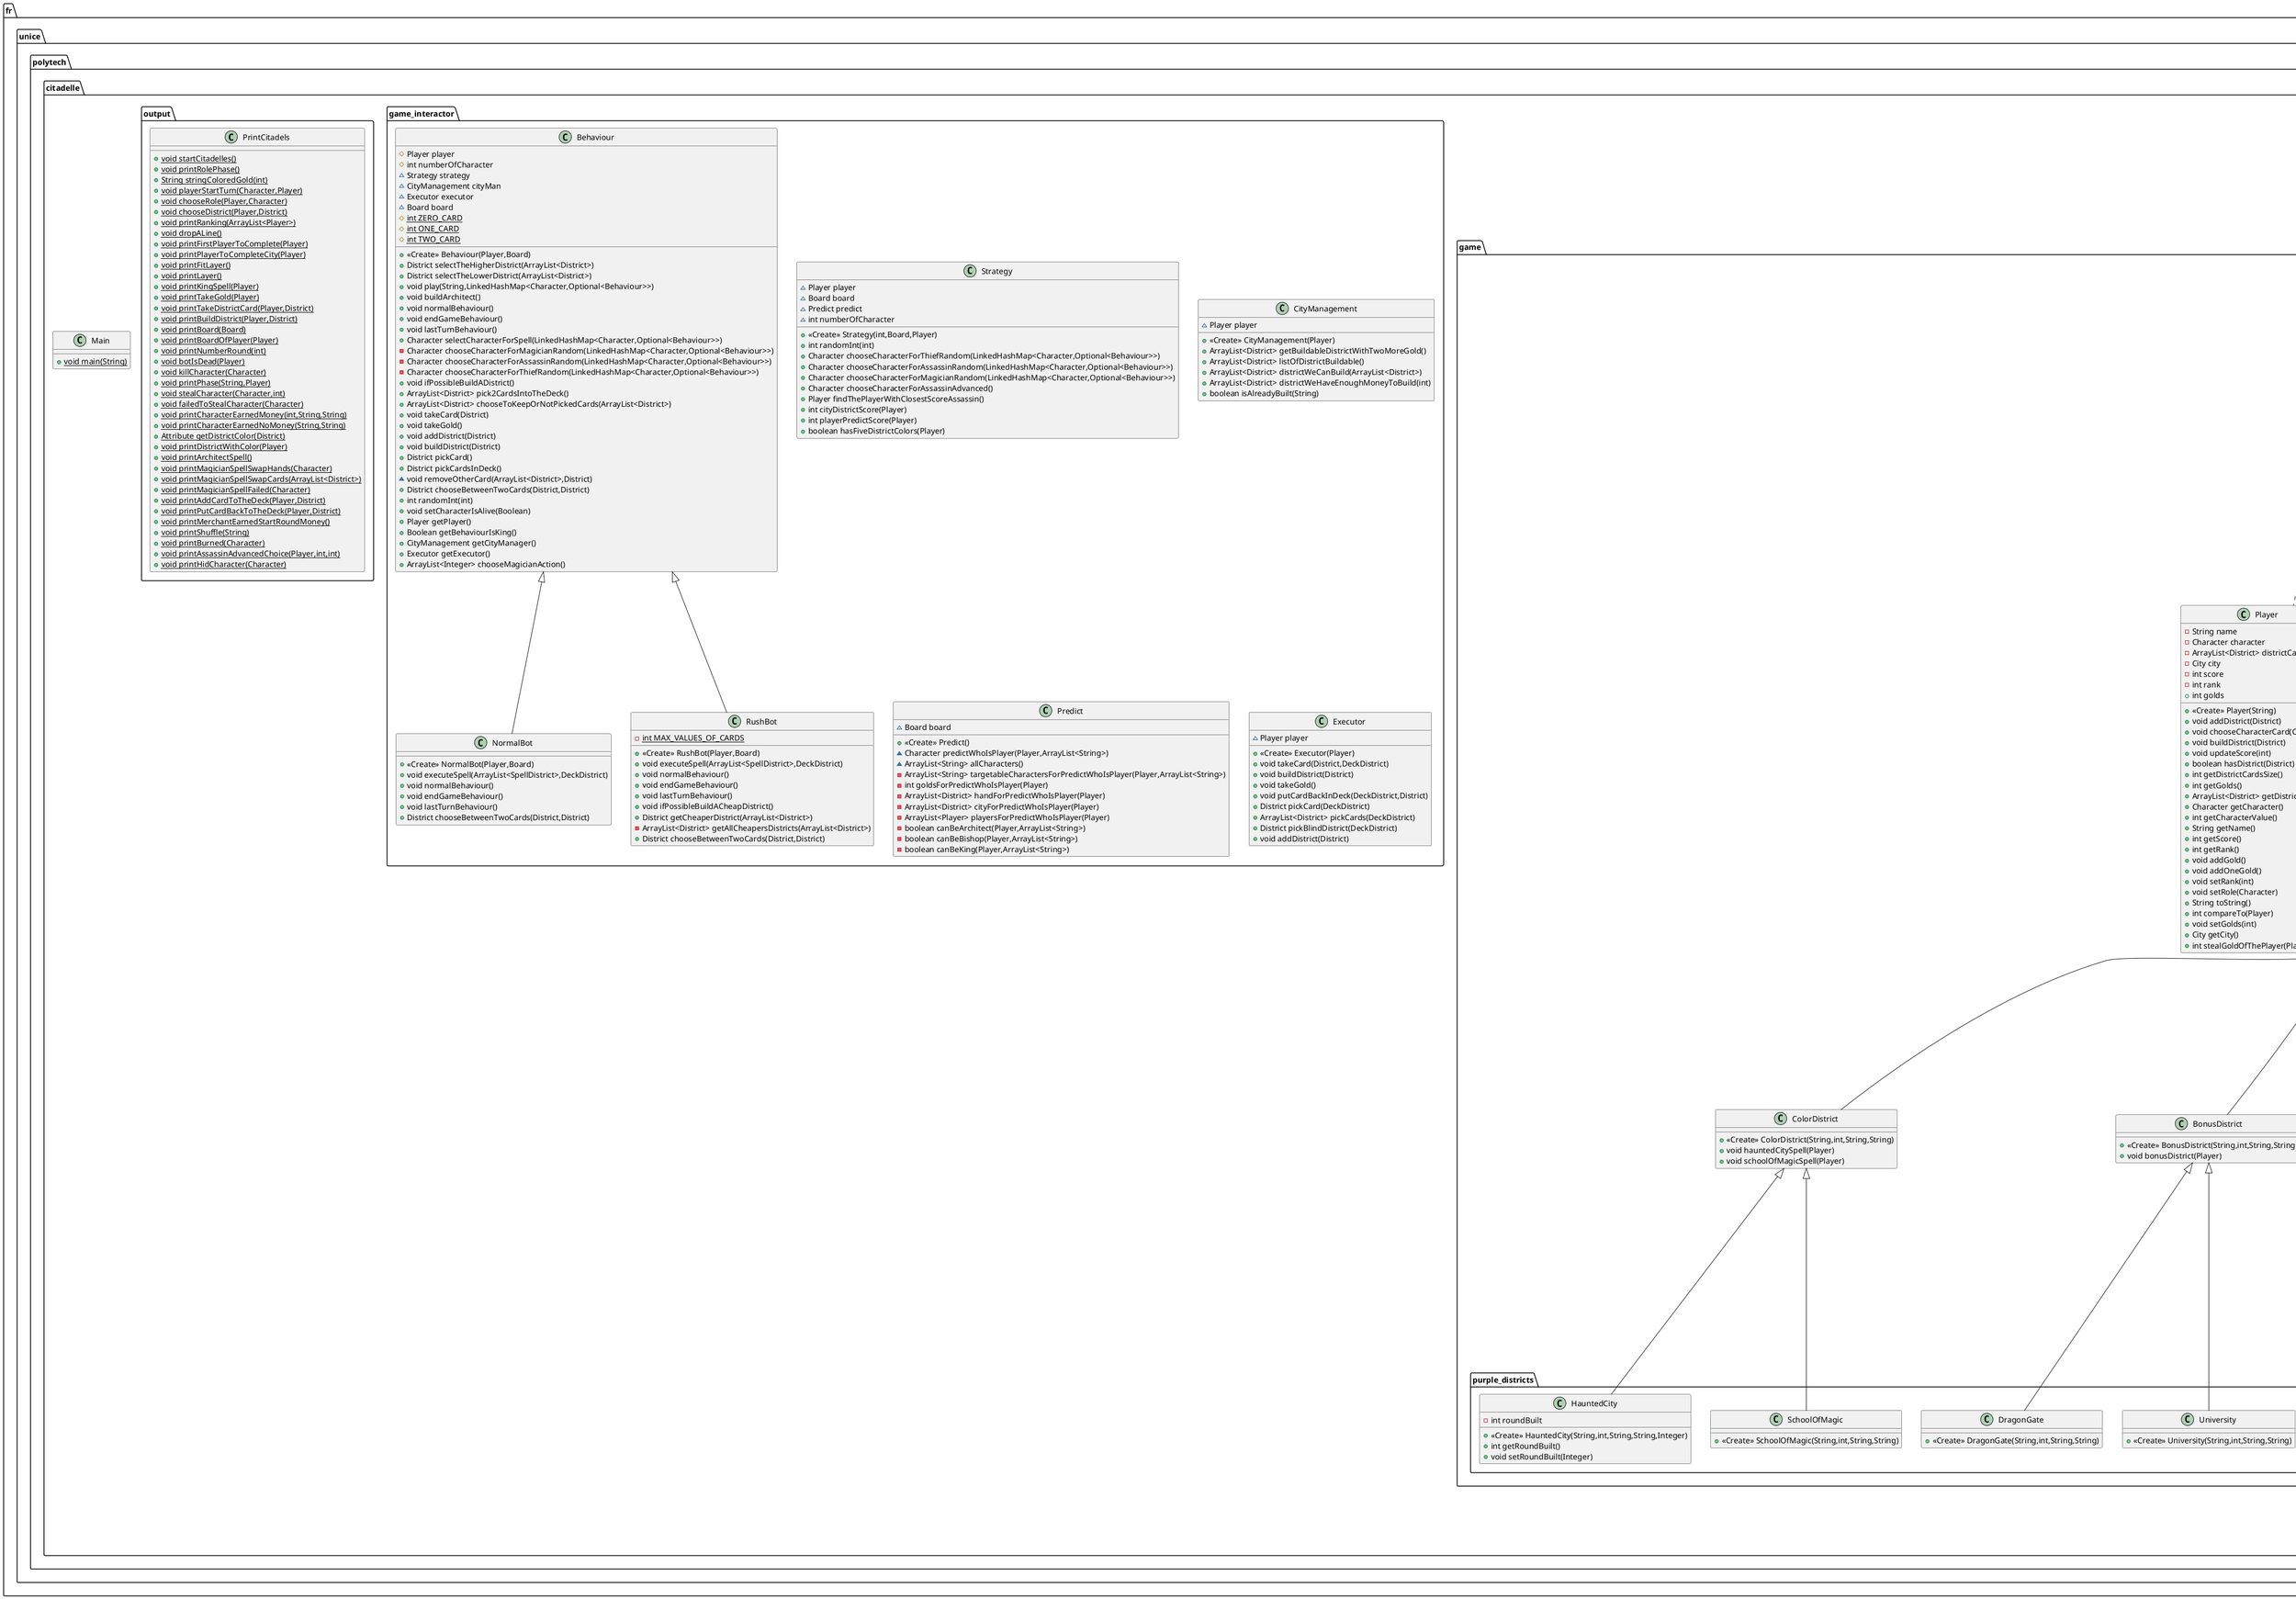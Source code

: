 @startuml
class fr.unice.polytech.citadelle.characters_class.Bishop {
+ <<Create>> Bishop()
+ void spellOfTurn(Behaviour,LinkedHashMap<Character,Optional<Behaviour>>)
}
class fr.unice.polytech.citadelle.game.Board {
- ArrayList<Player> listOfPlayer
- DeckDistrict deckDistrict
- DeckCharacter deckCharacter
- int roundNumber
- ArrayList<Character> listOfCharacter
+ <<Create>> Board(ArrayList<Player>,ArrayList<Character>,DeckDistrict,DeckCharacter)
+ <<Create>> Board()
+ ArrayList<Player> getListOfPlayer()
+ DeckDistrict getDeckDistrict()
+ DeckCharacter getDeckCharacter()
+ void setListOfPlayer(ArrayList<Player>)
+ void incrementRoundNumber()
+ int getRoundNumber()
+ ArrayList<Character> getListOfCharacter()
}
class fr.unice.polytech.citadelle.game_interactor.Strategy {
~ Player player
~ Board board
~ Predict predict
~ int numberOfCharacter
+ <<Create>> Strategy(int,Board,Player)
+ int randomInt(int)
+ Character chooseCharacterForThiefRandom(LinkedHashMap<Character,Optional<Behaviour>>)
+ Character chooseCharacterForAssassinRandom(LinkedHashMap<Character,Optional<Behaviour>>)
+ Character chooseCharacterForMagicianRandom(LinkedHashMap<Character,Optional<Behaviour>>)
+ Character chooseCharacterForAssassinAdvanced()
+ Player findThePlayerWithClosestScoreAssassin()
+ int cityDistrictScore(Player)
+ int playerPredictScore(Player)
+ boolean hasFiveDistrictColors(Player)
}
class fr.unice.polytech.citadelle.game_engine.Referee {
+ {static} int BONUS_FIRST
+ {static} int BONUS_END
- Board board
+ <<Create>> Referee(Board)
+ void updatePlayerWithCityScore(Player)
+ void addBonusForPlayers(ArrayList<Behaviour>)
+ int cityDistrictScore(Player)
+ boolean hasFiveDistrictColors(Player)
+ void getWinner()
- ArrayList<BonusDistrict> isThereBonusDistrictInCity(Player)
- void activateBonus(Player,ArrayList<BonusDistrict>)
+ ArrayList<HauntedCity> isThereHauntedCityJokerInCity(Player)
+ void activateHauntedCityJoker(Player,ArrayList<HauntedCity>)
+ boolean CityIsComplete(Player)
}
class fr.unice.polytech.citadelle.game_engine.RoundManager {
- ArrayList<Behaviour> listOfBehaviour
- ArrayList<Character> listOfAllCharacters
- LinkedHashMap<Character,Optional<Behaviour>> hashOfCharacters
- Board board
- Referee referee
- String currentPhase
+ <<Create>> RoundManager(ArrayList<Character>,ArrayList<Behaviour>,LinkedHashMap<Character,Optional<Behaviour>>,Board)
+ ArrayList<Behaviour> runRounds(PhaseManager)
+ ArrayList<City> getTheListOfCity(ArrayList<Player>)
+ void setupCharacters()
+ void chooseACharacterCard(Behaviour,DeckCharacter)
+ Character chooseCharacter(Behaviour,DeckCharacter)
+ int isThereAFamily(Behaviour)
+ ArrayList<Behaviour> askEachCharacterToPlay(PhaseManager)
+ void actionOfBehaviour(Behaviour)
+ void cityVerification(Behaviour,ArrayList<Behaviour>)
+ void updateLeaderboard(Behaviour,ArrayList<Behaviour>)
+ void updateListOfBehaviour()
+ int findKing(ArrayList<Behaviour>)
+ ArrayList<Behaviour> orderListOfPlayer(ArrayList<Behaviour>,int)
+ void reviveAll()
+ ArrayList<Player> getListOfPlayers()
+ ArrayList<Behaviour> getListOfBehaviour()
+ ArrayList<Character> getListOfAllCharacters()
+ LinkedHashMap<Character,Optional<Behaviour>> getHashOfCharacters()
+ Board getBoard()
}
class fr.unice.polytech.citadelle.game.ColorDistrict {
+ <<Create>> ColorDistrict(String,int,String,String)
+ void hauntedCitySpell(Player)
+ void schoolOfMagicSpell(Player)
}
class fr.unice.polytech.citadelle.game.Character {
~ String name
~ int value
~ boolean characterIsAlive
+ <<Create>> Character(String,int)
+ String getName()
+ int getValue()
+ int collectGold(Behaviour,String)
+ void spellOfTurn(Behaviour,LinkedHashMap<Character,Optional<Behaviour>>)
+ void setCharacterIsAlive(boolean)
+ boolean isCharacterIsAlive()
+ boolean equals(Object)
+ String toString()
# void spellOfTurnDistrictFamily(Behaviour,String,String)
}
class fr.unice.polytech.citadelle.game_engine.PhaseManager {
+ {static} String MID_GAME_PHASE
+ {static} String END_GAME_PHASE
+ {static} String LAST_TURN_PHASE
+ <<Create>> PhaseManager()
+ String analyseGame(ArrayList<City>)
- boolean isLastTurnPhase(ArrayList<City>)
- boolean isEndGamePhase(ArrayList<City>)
}
class fr.unice.polytech.citadelle.game.Player {
- String name
- Character character
- ArrayList<District> districtCards
- City city
- int score
- int rank
+ int golds
+ <<Create>> Player(String)
+ void addDistrict(District)
+ void chooseCharacterCard(Character)
+ void buildDistrict(District)
+ void updateScore(int)
+ boolean hasDistrict(District)
+ int getDistrictCardsSize()
+ int getGolds()
+ ArrayList<District> getDistrictCards()
+ Character getCharacter()
+ int getCharacterValue()
+ String getName()
+ int getScore()
+ int getRank()
+ void addGold()
+ void addOneGold()
+ void setRank(int)
+ void setRole(Character)
+ String toString()
+ int compareTo(Player)
+ void setGolds(int)
+ City getCity()
+ int stealGoldOfThePlayer(Player)
}
class fr.unice.polytech.citadelle.game.purple_districts.Library {
+ <<Create>> Library(String,int,String,String)
}
class fr.unice.polytech.citadelle.characters_class.King {
+ <<Create>> King()
+ void spellOfTurn(Behaviour,LinkedHashMap<Character,Optional<Behaviour>>)
}
class fr.unice.polytech.citadelle.game.District {
- String name
- int value
- String color
- String nameOfFamily
+ <<Create>> District(String,int,String,String)
+ String getName()
+ int getValue()
+ boolean equals(Object)
+ boolean isA(String)
+ String getColor()
+ String getNameOfFamily()
+ void setColor(String)
+ String toString()
+ int compareTo(District)
}
class fr.unice.polytech.citadelle.game.DeckDistrict {
- ArrayList<District> deckDistrict
+ <<Create>> DeckDistrict()
+ void initialise()
- void oneCard()
- void doubleCards()
- void tripleCards()
- void quadraCards()
- void pentaCards()
+ int getSize()
+ ArrayList<District> getDeckDistrict()
+ void addDistrict(District)
+ void removeDistrict(District)
+ District blindPick()
}
class fr.unice.polytech.citadelle.output.PrintCitadels {
+ {static} void startCitadelles()
+ {static} void printRolePhase()
+ {static} String stringColoredGold(int)
+ {static} void playerStartTurn(Character,Player)
+ {static} void chooseRole(Player,Character)
+ {static} void chooseDistrict(Player,District)
+ {static} void printRanking(ArrayList<Player>)
+ {static} void dropALine()
+ {static} void printFirstPlayerToComplete(Player)
+ {static} void printPlayerToCompleteCity(Player)
+ {static} void printFitLayer()
+ {static} void printLayer()
+ {static} void printKingSpell(Player)
+ {static} void printTakeGold(Player)
+ {static} void printTakeDistrictCard(Player,District)
+ {static} void printBuildDistrict(Player,District)
+ {static} void printBoard(Board)
+ {static} void printBoardOfPlayer(Player)
+ {static} void printNumberRound(int)
+ {static} void botIsDead(Player)
+ {static} void killCharacter(Character)
+ {static} void printPhase(String,Player)
+ {static} void stealCharacter(Character,int)
+ {static} void failedToStealCharacter(Character)
+ {static} void printCharacterEarnedMoney(int,String,String)
+ {static} void printCharacterEarnedNoMoney(String,String)
+ {static} Attribute getDistrictColor(District)
+ {static} void printDistrictWithColor(Player)
+ {static} void printArchitectSpell()
+ {static} void printMagicianSpellSwapHands(Character)
+ {static} void printMagicianSpellSwapCards(ArrayList<District>)
+ {static} void printMagicianSpellFailed(Character)
+ {static} void printAddCardToTheDeck(Player,District)
+ {static} void printPutCardBackToTheDeck(Player,District)
+ {static} void printMerchantEarnedStartRoundMoney()
+ {static} void printShuffle(String)
+ {static} void printBurned(Character)
+ {static} void printAssassinAdvancedChoice(Player,int,int)
+ {static} void printHidCharacter(Character)
}
class fr.unice.polytech.citadelle.game.purple_districts.DragonGate {
+ <<Create>> DragonGate(String,int,String,String)
}
class fr.unice.polytech.citadelle.game_interactor.CityManagement {
~ Player player
+ <<Create>> CityManagement(Player)
+ ArrayList<District> getBuildableDistrictWithTwoMoreGold()
+ ArrayList<District> listOfDistrictBuildable()
+ ArrayList<District> districtWeCanBuild(ArrayList<District>)
+ ArrayList<District> districtWeHaveEnoughMoneyToBuild(int)
+ boolean isAlreadyBuilt(String)
}
class fr.unice.polytech.citadelle.game.BonusDistrict {
+ <<Create>> BonusDistrict(String,int,String,String)
+ void bonusDistrict(Player)
}
class fr.unice.polytech.citadelle.game.purple_districts.University {
+ <<Create>> University(String,int,String,String)
}
class fr.unice.polytech.citadelle.game_engine.Controller {
- RoundManager roundManager
- PhaseManager phaseManager
- Referee referee
+ <<Create>> Controller()
+ void initGame()
+ void runGame()
+ void end(ArrayList<Behaviour>)
}
class fr.unice.polytech.citadelle.characters_class.Warlord {
+ <<Create>> Warlord()
}
class fr.unice.polytech.citadelle.characters_class.Thief {
+ <<Create>> Thief()
+ void spellOfTurn(Behaviour,LinkedHashMap<Character,Optional<Behaviour>>)
}
class fr.unice.polytech.citadelle.game.purple_districts.Graveyard {
+ <<Create>> Graveyard(String,int,String,String)
}
class fr.unice.polytech.citadelle.characters_class.Assassin {
+ <<Create>> Assassin()
+ void spellOfTurn(Behaviour,LinkedHashMap<Character,Optional<Behaviour>>)
}
class fr.unice.polytech.citadelle.game_interactor.Predict {
~ Board board
+ <<Create>> Predict()
~ Character predictWhoIsPlayer(Player,ArrayList<String>)
~ ArrayList<String> allCharacters()
- ArrayList<String> targetableCharactersForPredictWhoIsPlayer(Player,ArrayList<String>)
- int goldsForPredictWhoIsPlayer(Player)
- ArrayList<District> handForPredictWhoIsPlayer(Player)
- ArrayList<District> cityForPredictWhoIsPlayer(Player)
- ArrayList<Player> playersForPredictWhoIsPlayer(Player)
- boolean canBeArchitect(Player,ArrayList<String>)
- boolean canBeBishop(Player,ArrayList<String>)
- boolean canBeKing(Player,ArrayList<String>)
}
class fr.unice.polytech.citadelle.game_interactor.Executor {
~ Player player
+ <<Create>> Executor(Player)
+ void takeCard(District,DeckDistrict)
+ void buildDistrict(District)
+ void takeGold()
+ void putCardBackInDeck(DeckDistrict,District)
+ District pickCard(DeckDistrict)
+ ArrayList<District> pickCards(DeckDistrict)
+ District pickBlindDistrict(DeckDistrict)
+ void addDistrict(District)
}
class fr.unice.polytech.citadelle.game.SpellDistrict {
+ <<Create>> SpellDistrict(String,int,String,String)
+ void librarySpell(Player,DeckDistrict)
}
class fr.unice.polytech.citadelle.game_interactor.NormalBot {
+ <<Create>> NormalBot(Player,Board)
+ void executeSpell(ArrayList<SpellDistrict>,DeckDistrict)
+ void normalBehaviour()
+ void endGameBehaviour()
+ void lastTurnBehaviour()
+ District chooseBetweenTwoCards(District,District)
}
class fr.unice.polytech.citadelle.game_engine.Initializer {
+ {static} int ASSASSIN_INDEX
+ {static} int THIEF_INDEX
+ {static} int MAGICIAN_INDEX
+ {static} int KING_INDEX
+ {static} int BISHOP_INDEX
+ {static} int MERCHANT_INDEX
+ {static} int ARCHITECT_INDEX
+ {static} int WARLORD_INDEX
+ {static} int NUMBER_OF_PLAYER
+ {static} void resetHashOfCharacter(LinkedHashMap<Character,Optional<Behaviour>>,ArrayList<Character>)
+ {static} ArrayList<Character> createListOfAllCharacter()
+ {static} ArrayList<Behaviour> createListOfBehaviour(Board)
+ {static} Board createBoard()
+ {static} void fillHashOfCharacter(HashMap<Character,Optional<Behaviour>>,Character,Behaviour)
+ {static} void initDeckDistrict(DeckDistrict)
+ {static} void initDeckCharacter(DeckCharacter,ArrayList<Character>)
+ {static} void initPlayerCards(Board)
}
class fr.unice.polytech.citadelle.game.DeckCharacter {
- ArrayList<Character> deckOfCharacters
- ArrayList<Character> burnedAndVisibleCharacters
- Character hiddenCard
- int nbPlayers
+ <<Create>> DeckCharacter()
+ <<Create>> DeckCharacter(int)
+ Character chooseRandomCharacter()
+ ArrayList<Character> getDeckCharacter()
+ Character getHiddenCard()
+ ArrayList<Character> getBurnedAndVisibleCharacters()
+ int getSize()
+ void shuffleDeck()
+ int calculateNbCardToBurn()
+ void burnCharacters()
+ Character removeKingFromDeck()
+ void checkAndUpdateDeckForLastPlayer()
+ boolean canPickTheHiddenCard()
+ void hideCard()
+ void deckStartRound()
}
class fr.unice.polytech.citadelle.game.purple_districts.Laboratory {
+ <<Create>> Laboratory(String,int,String,String)
}
class fr.unice.polytech.citadelle.characters_class.Architect {
+ <<Create>> Architect()
+ void spellOfTurn(Behaviour,LinkedHashMap<Character,Optional<Behaviour>>)
}
class fr.unice.polytech.citadelle.game.purple_districts.Smithy {
+ <<Create>> Smithy(String,int,String,String)
}
class fr.unice.polytech.citadelle.game.purple_districts.Observatory {
+ <<Create>> Observatory(String,int,String,String)
}
class fr.unice.polytech.citadelle.game_interactor.Behaviour {
# Player player
# int numberOfCharacter
~ Strategy strategy
~ CityManagement cityMan
~ Executor executor
~ Board board
# {static} int ZERO_CARD
# {static} int ONE_CARD
# {static} int TWO_CARD
+ <<Create>> Behaviour(Player,Board)
+ District selectTheHigherDistrict(ArrayList<District>)
+ District selectTheLowerDistrict(ArrayList<District>)
+ void play(String,LinkedHashMap<Character,Optional<Behaviour>>)
+ void buildArchitect()
+ void normalBehaviour()
+ void endGameBehaviour()
+ void lastTurnBehaviour()
+ Character selectCharacterForSpell(LinkedHashMap<Character,Optional<Behaviour>>)
- Character chooseCharacterForMagicianRandom(LinkedHashMap<Character,Optional<Behaviour>>)
- Character chooseCharacterForAssassinRandom(LinkedHashMap<Character,Optional<Behaviour>>)
- Character chooseCharacterForThiefRandom(LinkedHashMap<Character,Optional<Behaviour>>)
+ void ifPossibleBuildADistrict()
+ ArrayList<District> pick2CardsIntoTheDeck()
+ ArrayList<District> chooseToKeepOrNotPickedCards(ArrayList<District>)
+ void takeCard(District)
+ void takeGold()
+ void addDistrict(District)
+ void buildDistrict(District)
+ District pickCard()
+ District pickCardsInDeck()
~ void removeOtherCard(ArrayList<District>,District)
+ District chooseBetweenTwoCards(District,District)
+ int randomInt(int)
+ void setCharacterIsAlive(Boolean)
+ Player getPlayer()
+ Boolean getBehaviourIsKing()
+ CityManagement getCityManager()
+ Executor getExecutor()
+ ArrayList<Integer> chooseMagicianAction()
}
class fr.unice.polytech.citadelle.characters_class.Merchant {
+ <<Create>> Merchant()
+ void spellOfTurn(Behaviour,LinkedHashMap<Character,Optional<Behaviour>>)
}
class fr.unice.polytech.citadelle.game.purple_districts.HauntedCity {
- int roundBuilt
+ <<Create>> HauntedCity(String,int,String,String,Integer)
+ int getRoundBuilt()
+ void setRoundBuilt(Integer)
}
class fr.unice.polytech.citadelle.characters_class.Magician {
+ <<Create>> Magician()
+ void swapCardsWithBot(Behaviour,Behaviour)
+ ArrayList<District> swapCardsWithDeck(Behaviour,ArrayList<Integer>)
+ void spellOfTurn(Behaviour,LinkedHashMap<Character,Optional<Behaviour>>)
}
class fr.unice.polytech.citadelle.Main {
+ {static} void main(String)
}
class fr.unice.polytech.citadelle.game.purple_districts.SchoolOfMagic {
+ <<Create>> SchoolOfMagic(String,int,String,String)
}
class fr.unice.polytech.citadelle.game.City {
+ ArrayList<District> builtDistrict
- int cityComplete
+ <<Create>> City()
+ int getSizeOfCity()
+ void buildDistrict(District)
+ boolean isComplete()
+ ArrayList<District> getBuiltDistrict()
+ String toString()
}
class fr.unice.polytech.citadelle.game_interactor.RushBot {
- {static} int MAX_VALUES_OF_CARDS
+ <<Create>> RushBot(Player,Board)
+ void executeSpell(ArrayList<SpellDistrict>,DeckDistrict)
+ void normalBehaviour()
+ void endGameBehaviour()
+ void lastTurnBehaviour()
+ void ifPossibleBuildACheapDistrict()
+ District getCheaperDistrict(ArrayList<District>)
- ArrayList<District> getAllCheapersDistricts(ArrayList<District>)
+ District chooseBetweenTwoCards(District,District)
}
class fr.unice.polytech.citadelle.game.purple_districts.Keep {
+ <<Create>> Keep(String,int,String,String)
}


fr.unice.polytech.citadelle.game.Character <|-- fr.unice.polytech.citadelle.characters_class.Bishop
fr.unice.polytech.citadelle.game.District <|-- fr.unice.polytech.citadelle.game.ColorDistrict
fr.unice.polytech.citadelle.game.Comparable <|.. fr.unice.polytech.citadelle.game.Player
fr.unice.polytech.citadelle.game.SpellDistrict <|-- fr.unice.polytech.citadelle.game.purple_districts.Library
fr.unice.polytech.citadelle.game.Character <|-- fr.unice.polytech.citadelle.characters_class.King
fr.unice.polytech.citadelle.game.Comparable <|.. fr.unice.polytech.citadelle.game.District
fr.unice.polytech.citadelle.game.BonusDistrict <|-- fr.unice.polytech.citadelle.game.purple_districts.DragonGate
fr.unice.polytech.citadelle.game.District <|-- fr.unice.polytech.citadelle.game.BonusDistrict
fr.unice.polytech.citadelle.game.BonusDistrict <|-- fr.unice.polytech.citadelle.game.purple_districts.University
fr.unice.polytech.citadelle.game.Character <|-- fr.unice.polytech.citadelle.characters_class.Warlord
fr.unice.polytech.citadelle.game.Character <|-- fr.unice.polytech.citadelle.characters_class.Thief
fr.unice.polytech.citadelle.game.SpellDistrict <|-- fr.unice.polytech.citadelle.game.purple_districts.Graveyard
fr.unice.polytech.citadelle.game.Character <|-- fr.unice.polytech.citadelle.characters_class.Assassin
fr.unice.polytech.citadelle.game.District <|-- fr.unice.polytech.citadelle.game.SpellDistrict
fr.unice.polytech.citadelle.game_interactor.Behaviour <|-- fr.unice.polytech.citadelle.game_interactor.NormalBot
fr.unice.polytech.citadelle.game.SpellDistrict <|-- fr.unice.polytech.citadelle.game.purple_districts.Laboratory
fr.unice.polytech.citadelle.game.Character <|-- fr.unice.polytech.citadelle.characters_class.Architect
fr.unice.polytech.citadelle.game.SpellDistrict <|-- fr.unice.polytech.citadelle.game.purple_districts.Smithy
fr.unice.polytech.citadelle.game.SpellDistrict <|-- fr.unice.polytech.citadelle.game.purple_districts.Observatory
fr.unice.polytech.citadelle.game.Character <|-- fr.unice.polytech.citadelle.characters_class.Merchant
fr.unice.polytech.citadelle.game.ColorDistrict <|-- fr.unice.polytech.citadelle.game.purple_districts.HauntedCity
fr.unice.polytech.citadelle.game.Character <|-- fr.unice.polytech.citadelle.characters_class.Magician
fr.unice.polytech.citadelle.game.ColorDistrict <|-- fr.unice.polytech.citadelle.game.purple_districts.SchoolOfMagic
fr.unice.polytech.citadelle.game_interactor.Behaviour <|-- fr.unice.polytech.citadelle.game_interactor.RushBot
fr.unice.polytech.citadelle.game.District <|-- fr.unice.polytech.citadelle.game.purple_districts.Keep
@enduml